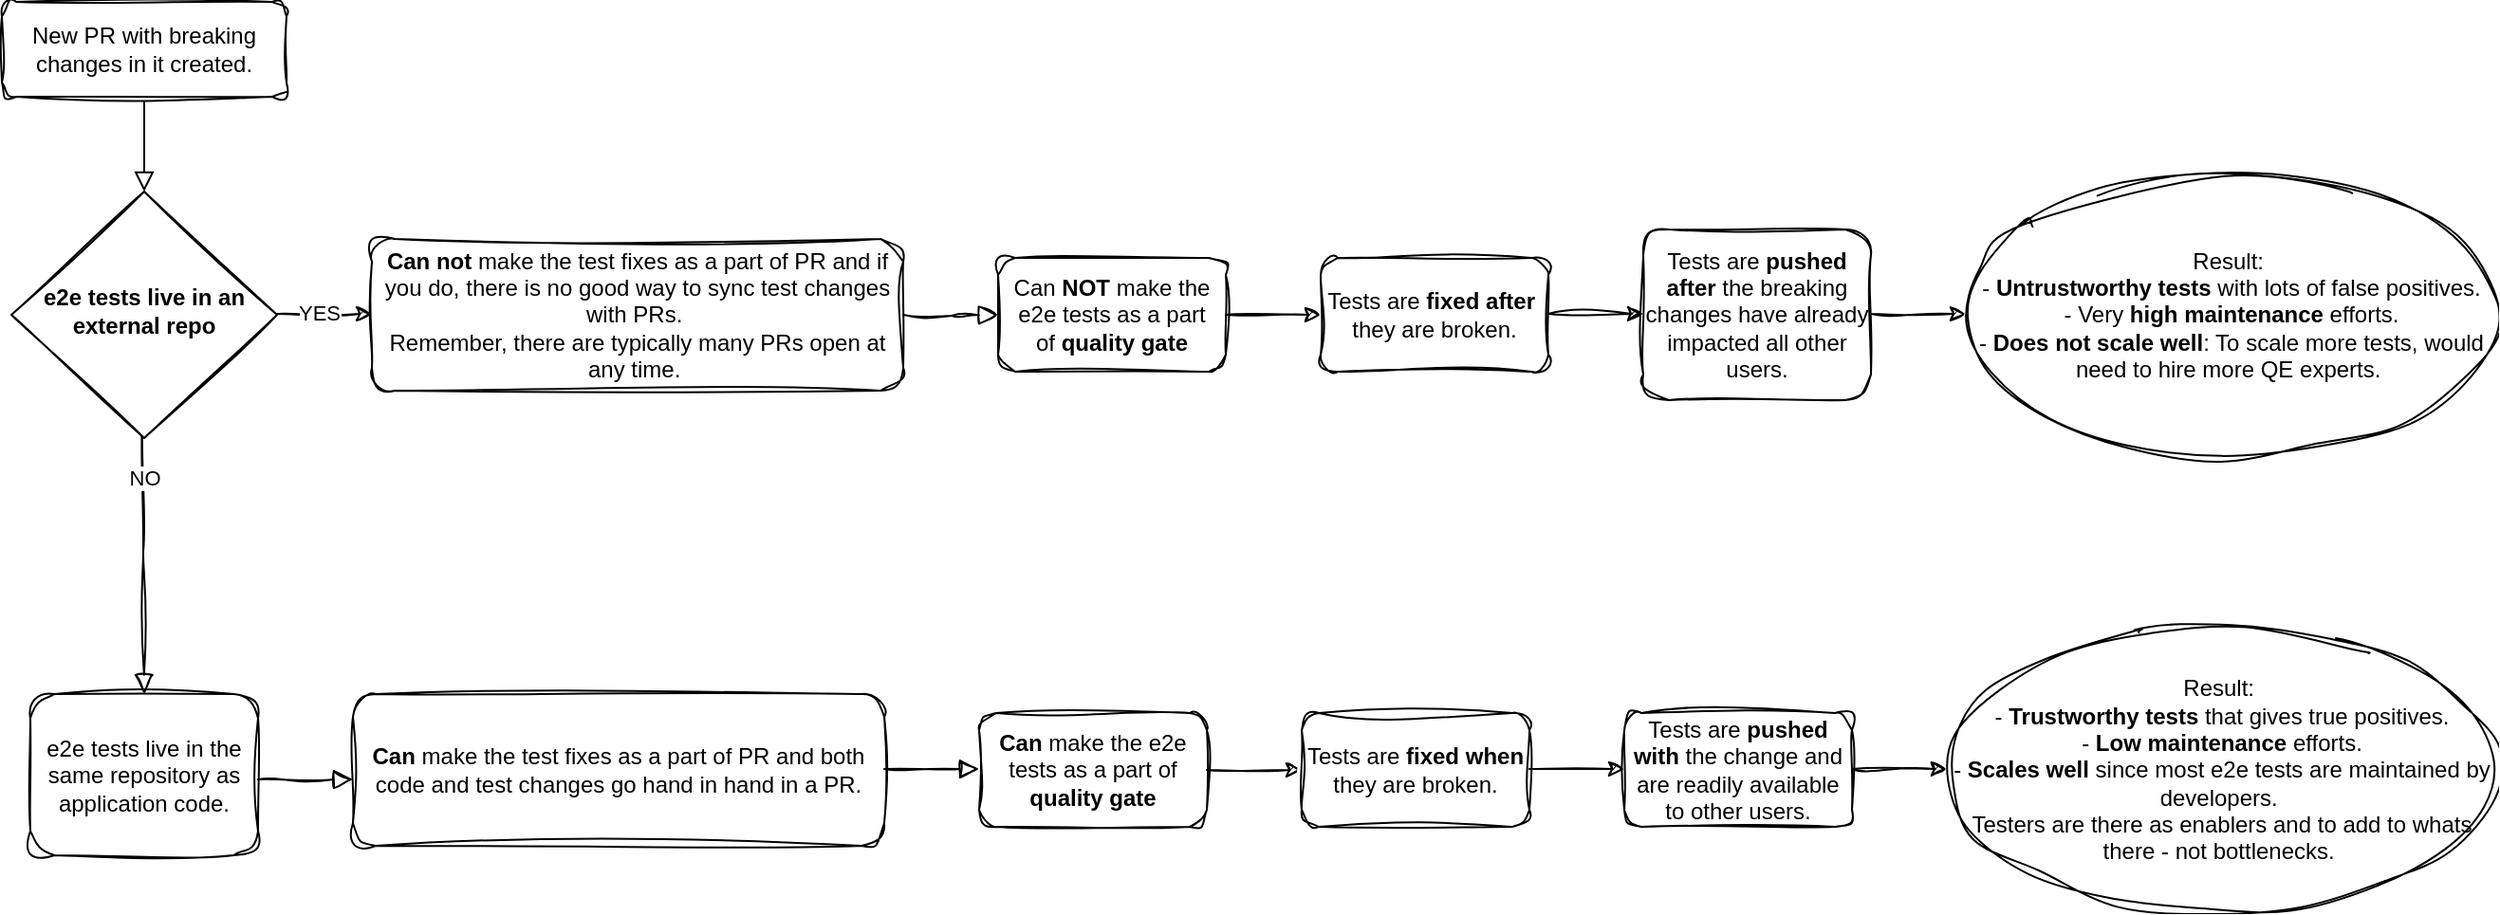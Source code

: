 <mxfile version="26.0.6">
  <diagram id="C5RBs43oDa-KdzZeNtuy" name="Page-1">
    <mxGraphModel dx="1108" dy="765" grid="1" gridSize="10" guides="1" tooltips="1" connect="1" arrows="0" fold="1" page="1" pageScale="1" pageWidth="827" pageHeight="1169" math="0" shadow="0">
      <root>
        <mxCell id="WIyWlLk6GJQsqaUBKTNV-0" />
        <mxCell id="WIyWlLk6GJQsqaUBKTNV-1" parent="WIyWlLk6GJQsqaUBKTNV-0" />
        <mxCell id="WIyWlLk6GJQsqaUBKTNV-2" value="" style="rounded=0;html=1;jettySize=auto;orthogonalLoop=1;fontSize=11;endArrow=block;endFill=0;endSize=8;strokeWidth=1;shadow=0;labelBackgroundColor=none;edgeStyle=orthogonalEdgeStyle;" parent="WIyWlLk6GJQsqaUBKTNV-1" source="WIyWlLk6GJQsqaUBKTNV-3" target="WIyWlLk6GJQsqaUBKTNV-6" edge="1">
          <mxGeometry relative="1" as="geometry" />
        </mxCell>
        <mxCell id="WIyWlLk6GJQsqaUBKTNV-3" value="New PR with breaking changes in it created." style="rounded=1;whiteSpace=wrap;html=1;fontSize=12;glass=0;strokeWidth=1;shadow=0;sketch=1;curveFitting=1;jiggle=2;" parent="WIyWlLk6GJQsqaUBKTNV-1" vertex="1">
          <mxGeometry x="145" y="70" width="150" height="50" as="geometry" />
        </mxCell>
        <mxCell id="WIyWlLk6GJQsqaUBKTNV-5" value="" style="edgeStyle=orthogonalEdgeStyle;rounded=0;html=1;jettySize=auto;orthogonalLoop=1;fontSize=11;endArrow=block;endFill=0;endSize=8;strokeWidth=1;shadow=0;labelBackgroundColor=none;exitX=0.5;exitY=1;exitDx=0;exitDy=0;entryX=0.5;entryY=0;entryDx=0;entryDy=0;sketch=1;curveFitting=1;jiggle=2;" parent="WIyWlLk6GJQsqaUBKTNV-1" target="_gsC5cZ0TZE3ObPy3pg--22" edge="1">
          <mxGeometry y="10" relative="1" as="geometry">
            <mxPoint as="offset" />
            <mxPoint x="219.5" y="280" as="sourcePoint" />
            <mxPoint x="220" y="370" as="targetPoint" />
            <Array as="points">
              <mxPoint x="220" y="360" />
              <mxPoint x="220" y="360" />
            </Array>
          </mxGeometry>
        </mxCell>
        <mxCell id="_gsC5cZ0TZE3ObPy3pg--19" value="NO" style="edgeLabel;html=1;align=center;verticalAlign=middle;resizable=0;points=[];" parent="WIyWlLk6GJQsqaUBKTNV-5" vertex="1" connectable="0">
          <mxGeometry x="-0.481" relative="1" as="geometry">
            <mxPoint as="offset" />
          </mxGeometry>
        </mxCell>
        <mxCell id="WIyWlLk6GJQsqaUBKTNV-6" value="&lt;b&gt;e2e tests live in an external repo&lt;/b&gt;" style="rhombus;whiteSpace=wrap;html=1;shadow=0;fontFamily=Helvetica;fontSize=12;align=center;strokeWidth=1;spacing=6;spacingTop=-4;sketch=1;curveFitting=1;jiggle=2;" parent="WIyWlLk6GJQsqaUBKTNV-1" vertex="1">
          <mxGeometry x="150" y="170" width="140" height="130" as="geometry" />
        </mxCell>
        <mxCell id="_gsC5cZ0TZE3ObPy3pg--2" value="" style="edgeStyle=orthogonalEdgeStyle;rounded=0;orthogonalLoop=1;jettySize=auto;html=1;sketch=1;curveFitting=1;jiggle=2;" parent="WIyWlLk6GJQsqaUBKTNV-1" source="WIyWlLk6GJQsqaUBKTNV-7" target="_gsC5cZ0TZE3ObPy3pg--1" edge="1">
          <mxGeometry relative="1" as="geometry" />
        </mxCell>
        <mxCell id="WIyWlLk6GJQsqaUBKTNV-7" value="&lt;b&gt;Can&lt;/b&gt; make the e2e tests as a part of &lt;b&gt;quality gate&lt;/b&gt;" style="rounded=1;whiteSpace=wrap;html=1;fontSize=12;glass=0;strokeWidth=1;shadow=0;sketch=1;curveFitting=1;jiggle=2;" parent="WIyWlLk6GJQsqaUBKTNV-1" vertex="1">
          <mxGeometry x="660" y="445" width="120" height="60" as="geometry" />
        </mxCell>
        <mxCell id="_gsC5cZ0TZE3ObPy3pg--1" value="Tests are &lt;b&gt;fixed&lt;/b&gt; &lt;b&gt;when&lt;/b&gt; they are broken." style="whiteSpace=wrap;html=1;rounded=1;glass=0;strokeWidth=1;shadow=0;sketch=1;curveFitting=1;jiggle=2;" parent="WIyWlLk6GJQsqaUBKTNV-1" vertex="1">
          <mxGeometry x="830" y="445" width="120" height="60" as="geometry" />
        </mxCell>
        <mxCell id="_gsC5cZ0TZE3ObPy3pg--3" value="" style="edgeStyle=orthogonalEdgeStyle;rounded=0;orthogonalLoop=1;jettySize=auto;html=1;sketch=1;curveFitting=1;jiggle=2;" parent="WIyWlLk6GJQsqaUBKTNV-1" edge="1">
          <mxGeometry relative="1" as="geometry">
            <mxPoint x="950" y="474.5" as="sourcePoint" />
            <mxPoint x="1000" y="474.5" as="targetPoint" />
          </mxGeometry>
        </mxCell>
        <mxCell id="_gsC5cZ0TZE3ObPy3pg--4" value="Tests are &lt;b&gt;pushed&lt;/b&gt; &lt;b&gt;with&lt;/b&gt; the change and are readily available to other users." style="whiteSpace=wrap;html=1;rounded=1;glass=0;strokeWidth=1;shadow=0;sketch=1;curveFitting=1;jiggle=2;" parent="WIyWlLk6GJQsqaUBKTNV-1" vertex="1">
          <mxGeometry x="1000" y="445" width="120" height="60" as="geometry" />
        </mxCell>
        <mxCell id="_gsC5cZ0TZE3ObPy3pg--5" value="&lt;b&gt;Can not &lt;/b&gt;make the test fixes as a part of PR and if you do, there is no good way to sync test changes with PRs.&amp;nbsp;&lt;div&gt;Remember, there are typically many PRs open at any time.&amp;nbsp;&lt;/div&gt;" style="rounded=1;whiteSpace=wrap;html=1;fontSize=12;glass=0;strokeWidth=1;shadow=0;sketch=1;curveFitting=1;jiggle=2;" parent="WIyWlLk6GJQsqaUBKTNV-1" vertex="1">
          <mxGeometry x="340" y="195" width="280" height="80" as="geometry" />
        </mxCell>
        <mxCell id="_gsC5cZ0TZE3ObPy3pg--6" value="" style="edgeStyle=orthogonalEdgeStyle;rounded=0;html=1;jettySize=auto;orthogonalLoop=1;fontSize=11;endArrow=block;endFill=0;endSize=8;strokeWidth=1;shadow=0;labelBackgroundColor=none;sketch=1;curveFitting=1;jiggle=2;" parent="WIyWlLk6GJQsqaUBKTNV-1" target="_gsC5cZ0TZE3ObPy3pg--8" edge="1">
          <mxGeometry y="10" relative="1" as="geometry">
            <mxPoint as="offset" />
            <mxPoint x="620" y="235" as="sourcePoint" />
          </mxGeometry>
        </mxCell>
        <mxCell id="_gsC5cZ0TZE3ObPy3pg--7" value="" style="edgeStyle=orthogonalEdgeStyle;rounded=0;orthogonalLoop=1;jettySize=auto;html=1;sketch=1;curveFitting=1;jiggle=2;" parent="WIyWlLk6GJQsqaUBKTNV-1" source="_gsC5cZ0TZE3ObPy3pg--8" target="_gsC5cZ0TZE3ObPy3pg--9" edge="1">
          <mxGeometry relative="1" as="geometry" />
        </mxCell>
        <mxCell id="_gsC5cZ0TZE3ObPy3pg--8" value="Can &lt;b&gt;NOT&lt;/b&gt; make the e2e tests as a part of&amp;nbsp;&lt;b&gt;quality gate&lt;/b&gt;" style="rounded=1;whiteSpace=wrap;html=1;fontSize=12;glass=0;strokeWidth=1;shadow=0;sketch=1;curveFitting=1;jiggle=2;" parent="WIyWlLk6GJQsqaUBKTNV-1" vertex="1">
          <mxGeometry x="670" y="205" width="120" height="60" as="geometry" />
        </mxCell>
        <mxCell id="_gsC5cZ0TZE3ObPy3pg--9" value="Tests are&amp;nbsp;&lt;b&gt;fixed&lt;/b&gt;&amp;nbsp;&lt;b&gt;after&lt;/b&gt;&amp;nbsp; they are broken." style="whiteSpace=wrap;html=1;rounded=1;glass=0;strokeWidth=1;shadow=0;sketch=1;curveFitting=1;jiggle=2;" parent="WIyWlLk6GJQsqaUBKTNV-1" vertex="1">
          <mxGeometry x="840" y="205" width="120" height="60" as="geometry" />
        </mxCell>
        <mxCell id="_gsC5cZ0TZE3ObPy3pg--10" value="" style="edgeStyle=orthogonalEdgeStyle;rounded=0;orthogonalLoop=1;jettySize=auto;html=1;sketch=1;curveFitting=1;jiggle=2;" parent="WIyWlLk6GJQsqaUBKTNV-1" edge="1">
          <mxGeometry relative="1" as="geometry">
            <mxPoint x="960" y="234.5" as="sourcePoint" />
            <mxPoint x="1010" y="234.5" as="targetPoint" />
          </mxGeometry>
        </mxCell>
        <mxCell id="_gsC5cZ0TZE3ObPy3pg--11" value="Tests are &lt;b&gt;pushed&lt;/b&gt; &lt;b&gt;after&lt;/b&gt; the breaking changes have already impacted all other users." style="whiteSpace=wrap;html=1;rounded=1;glass=0;strokeWidth=1;shadow=0;sketch=1;curveFitting=1;jiggle=2;" parent="WIyWlLk6GJQsqaUBKTNV-1" vertex="1">
          <mxGeometry x="1010" y="190" width="120" height="90" as="geometry" />
        </mxCell>
        <mxCell id="_gsC5cZ0TZE3ObPy3pg--12" value="" style="edgeStyle=orthogonalEdgeStyle;rounded=0;orthogonalLoop=1;jettySize=auto;html=1;sketch=1;curveFitting=1;jiggle=2;" parent="WIyWlLk6GJQsqaUBKTNV-1" edge="1">
          <mxGeometry relative="1" as="geometry">
            <mxPoint x="1130" y="234.5" as="sourcePoint" />
            <mxPoint x="1180" y="234.5" as="targetPoint" />
          </mxGeometry>
        </mxCell>
        <mxCell id="_gsC5cZ0TZE3ObPy3pg--13" value="Result:&amp;nbsp;&lt;div&gt;- &lt;b&gt;Untrustworthy tests&lt;/b&gt; with lots of false positives.&lt;/div&gt;&lt;div&gt;- Very &lt;b&gt;high maintenance&lt;/b&gt; efforts.&lt;br&gt;- &lt;b&gt;Does not scale well&lt;/b&gt;: To scale more tests, would need to hire more QE experts.&amp;nbsp;&lt;/div&gt;" style="ellipse;whiteSpace=wrap;html=1;sketch=1;curveFitting=1;jiggle=2;" parent="WIyWlLk6GJQsqaUBKTNV-1" vertex="1">
          <mxGeometry x="1180" y="160" width="280" height="150" as="geometry" />
        </mxCell>
        <mxCell id="_gsC5cZ0TZE3ObPy3pg--14" value="" style="edgeStyle=orthogonalEdgeStyle;rounded=0;orthogonalLoop=1;jettySize=auto;html=1;sketch=1;curveFitting=1;jiggle=2;" parent="WIyWlLk6GJQsqaUBKTNV-1" edge="1">
          <mxGeometry relative="1" as="geometry">
            <mxPoint x="1120" y="474.5" as="sourcePoint" />
            <mxPoint x="1170" y="474.5" as="targetPoint" />
          </mxGeometry>
        </mxCell>
        <mxCell id="_gsC5cZ0TZE3ObPy3pg--15" value="Result:&amp;nbsp;&lt;div&gt;- &lt;b&gt;Trustworthy tests&lt;/b&gt; that gives true positives.&lt;/div&gt;&lt;div&gt;- &lt;b&gt;Low&amp;nbsp;maintenance&lt;/b&gt; efforts.&lt;/div&gt;&lt;div&gt;- &lt;b&gt;Scales well&lt;/b&gt; since most e2e tests are maintained by developers.&amp;nbsp;&lt;/div&gt;&lt;div&gt;Testers are there as enablers and to add to whats there - not bottlenecks.&amp;nbsp;&lt;/div&gt;" style="ellipse;whiteSpace=wrap;html=1;sketch=1;curveFitting=1;jiggle=2;" parent="WIyWlLk6GJQsqaUBKTNV-1" vertex="1">
          <mxGeometry x="1170" y="400" width="290" height="150" as="geometry" />
        </mxCell>
        <mxCell id="_gsC5cZ0TZE3ObPy3pg--16" value="" style="edgeStyle=orthogonalEdgeStyle;rounded=0;orthogonalLoop=1;jettySize=auto;html=1;sketch=1;curveFitting=1;jiggle=2;" parent="WIyWlLk6GJQsqaUBKTNV-1" edge="1">
          <mxGeometry relative="1" as="geometry">
            <mxPoint x="290" y="234.5" as="sourcePoint" />
            <mxPoint x="340" y="234.5" as="targetPoint" />
          </mxGeometry>
        </mxCell>
        <mxCell id="_gsC5cZ0TZE3ObPy3pg--17" value="YES" style="edgeLabel;html=1;align=center;verticalAlign=middle;resizable=0;points=[];" parent="_gsC5cZ0TZE3ObPy3pg--16" vertex="1" connectable="0">
          <mxGeometry x="-0.12" y="2" relative="1" as="geometry">
            <mxPoint y="1" as="offset" />
          </mxGeometry>
        </mxCell>
        <mxCell id="_gsC5cZ0TZE3ObPy3pg--20" value="&lt;b&gt;Can&lt;/b&gt; make the test fixes as a part of PR and both code and test changes go hand in hand in a PR." style="rounded=1;whiteSpace=wrap;html=1;fontSize=12;glass=0;strokeWidth=1;shadow=0;sketch=1;curveFitting=1;jiggle=2;" parent="WIyWlLk6GJQsqaUBKTNV-1" vertex="1">
          <mxGeometry x="330" y="435" width="280" height="80" as="geometry" />
        </mxCell>
        <mxCell id="_gsC5cZ0TZE3ObPy3pg--21" value="" style="edgeStyle=orthogonalEdgeStyle;rounded=0;html=1;jettySize=auto;orthogonalLoop=1;fontSize=11;endArrow=block;endFill=0;endSize=8;strokeWidth=1;shadow=0;labelBackgroundColor=none;sketch=1;curveFitting=1;jiggle=2;" parent="WIyWlLk6GJQsqaUBKTNV-1" edge="1">
          <mxGeometry y="10" relative="1" as="geometry">
            <mxPoint as="offset" />
            <mxPoint x="610" y="474.5" as="sourcePoint" />
            <mxPoint x="660" y="474.5" as="targetPoint" />
          </mxGeometry>
        </mxCell>
        <mxCell id="_gsC5cZ0TZE3ObPy3pg--22" value="e2e tests live in the same repository as application code." style="rounded=1;whiteSpace=wrap;html=1;fontSize=12;glass=0;strokeWidth=1;shadow=0;sketch=1;curveFitting=1;jiggle=2;" parent="WIyWlLk6GJQsqaUBKTNV-1" vertex="1">
          <mxGeometry x="160" y="435" width="120" height="85" as="geometry" />
        </mxCell>
        <mxCell id="_gsC5cZ0TZE3ObPy3pg--23" value="" style="edgeStyle=orthogonalEdgeStyle;rounded=0;html=1;jettySize=auto;orthogonalLoop=1;fontSize=11;endArrow=block;endFill=0;endSize=8;strokeWidth=1;shadow=0;labelBackgroundColor=none;sketch=1;curveFitting=1;jiggle=2;" parent="WIyWlLk6GJQsqaUBKTNV-1" edge="1">
          <mxGeometry y="10" relative="1" as="geometry">
            <mxPoint as="offset" />
            <mxPoint x="280" y="480" as="sourcePoint" />
            <mxPoint x="330" y="480" as="targetPoint" />
          </mxGeometry>
        </mxCell>
      </root>
    </mxGraphModel>
  </diagram>
</mxfile>
